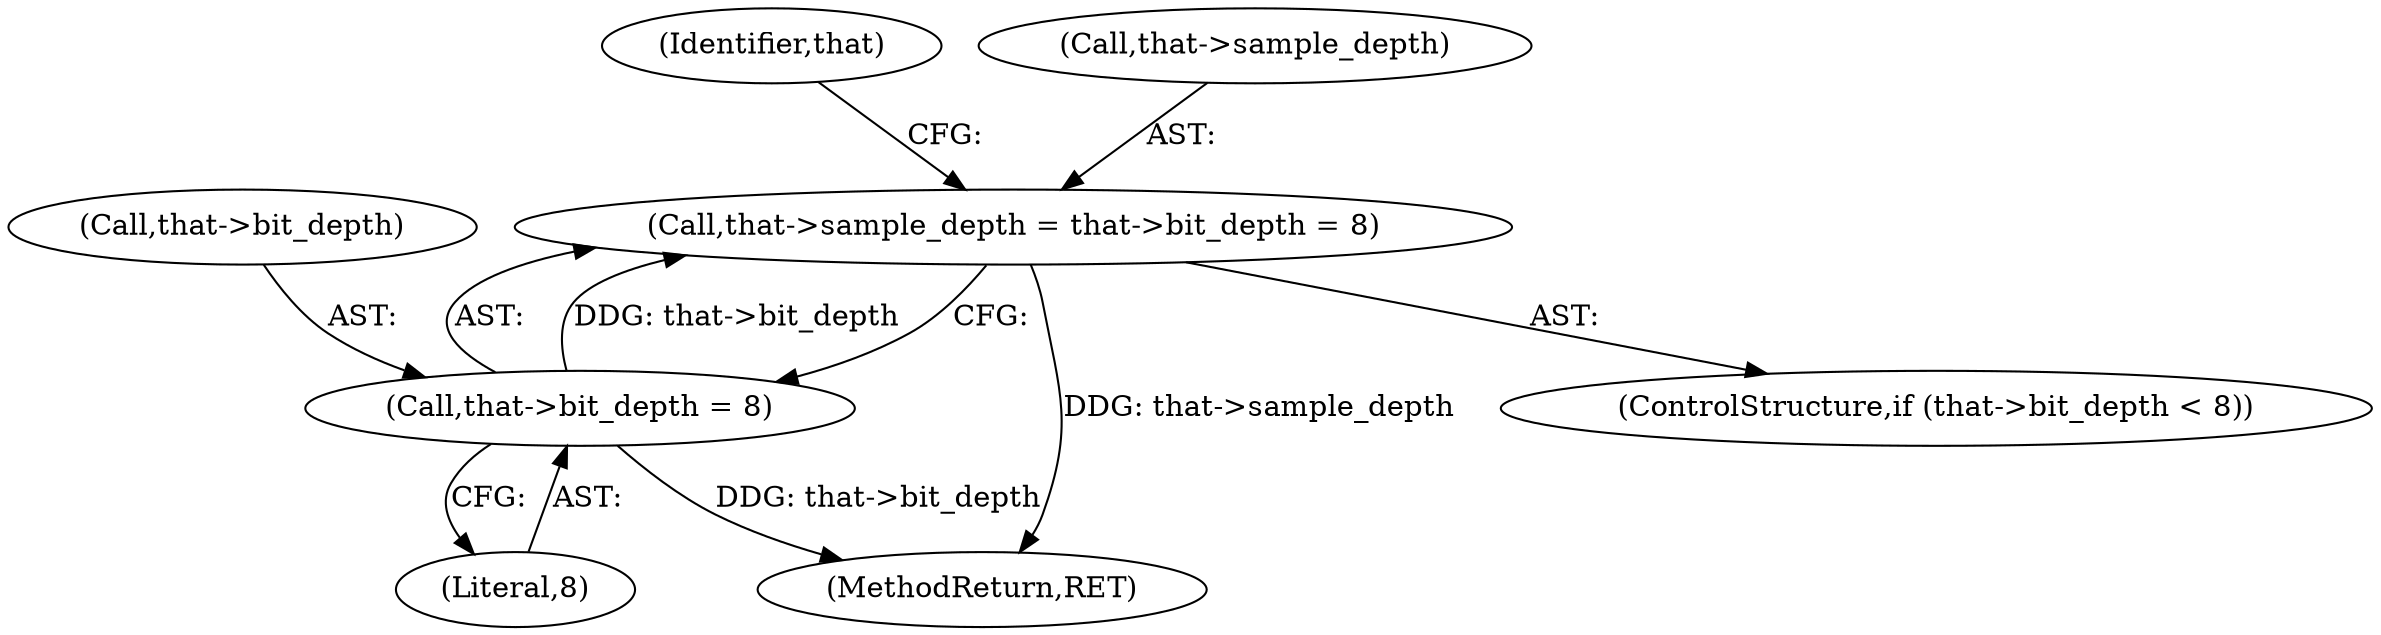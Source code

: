 digraph "0_Android_9d4853418ab2f754c2b63e091c29c5529b8b86ca_67@pointer" {
"1000124" [label="(Call,that->sample_depth = that->bit_depth = 8)"];
"1000128" [label="(Call,that->bit_depth = 8)"];
"1000151" [label="(MethodReturn,RET)"];
"1000128" [label="(Call,that->bit_depth = 8)"];
"1000129" [label="(Call,that->bit_depth)"];
"1000135" [label="(Identifier,that)"];
"1000118" [label="(ControlStructure,if (that->bit_depth < 8))"];
"1000124" [label="(Call,that->sample_depth = that->bit_depth = 8)"];
"1000125" [label="(Call,that->sample_depth)"];
"1000132" [label="(Literal,8)"];
"1000124" -> "1000118"  [label="AST: "];
"1000124" -> "1000128"  [label="CFG: "];
"1000125" -> "1000124"  [label="AST: "];
"1000128" -> "1000124"  [label="AST: "];
"1000135" -> "1000124"  [label="CFG: "];
"1000124" -> "1000151"  [label="DDG: that->sample_depth"];
"1000128" -> "1000124"  [label="DDG: that->bit_depth"];
"1000128" -> "1000132"  [label="CFG: "];
"1000129" -> "1000128"  [label="AST: "];
"1000132" -> "1000128"  [label="AST: "];
"1000128" -> "1000151"  [label="DDG: that->bit_depth"];
}
